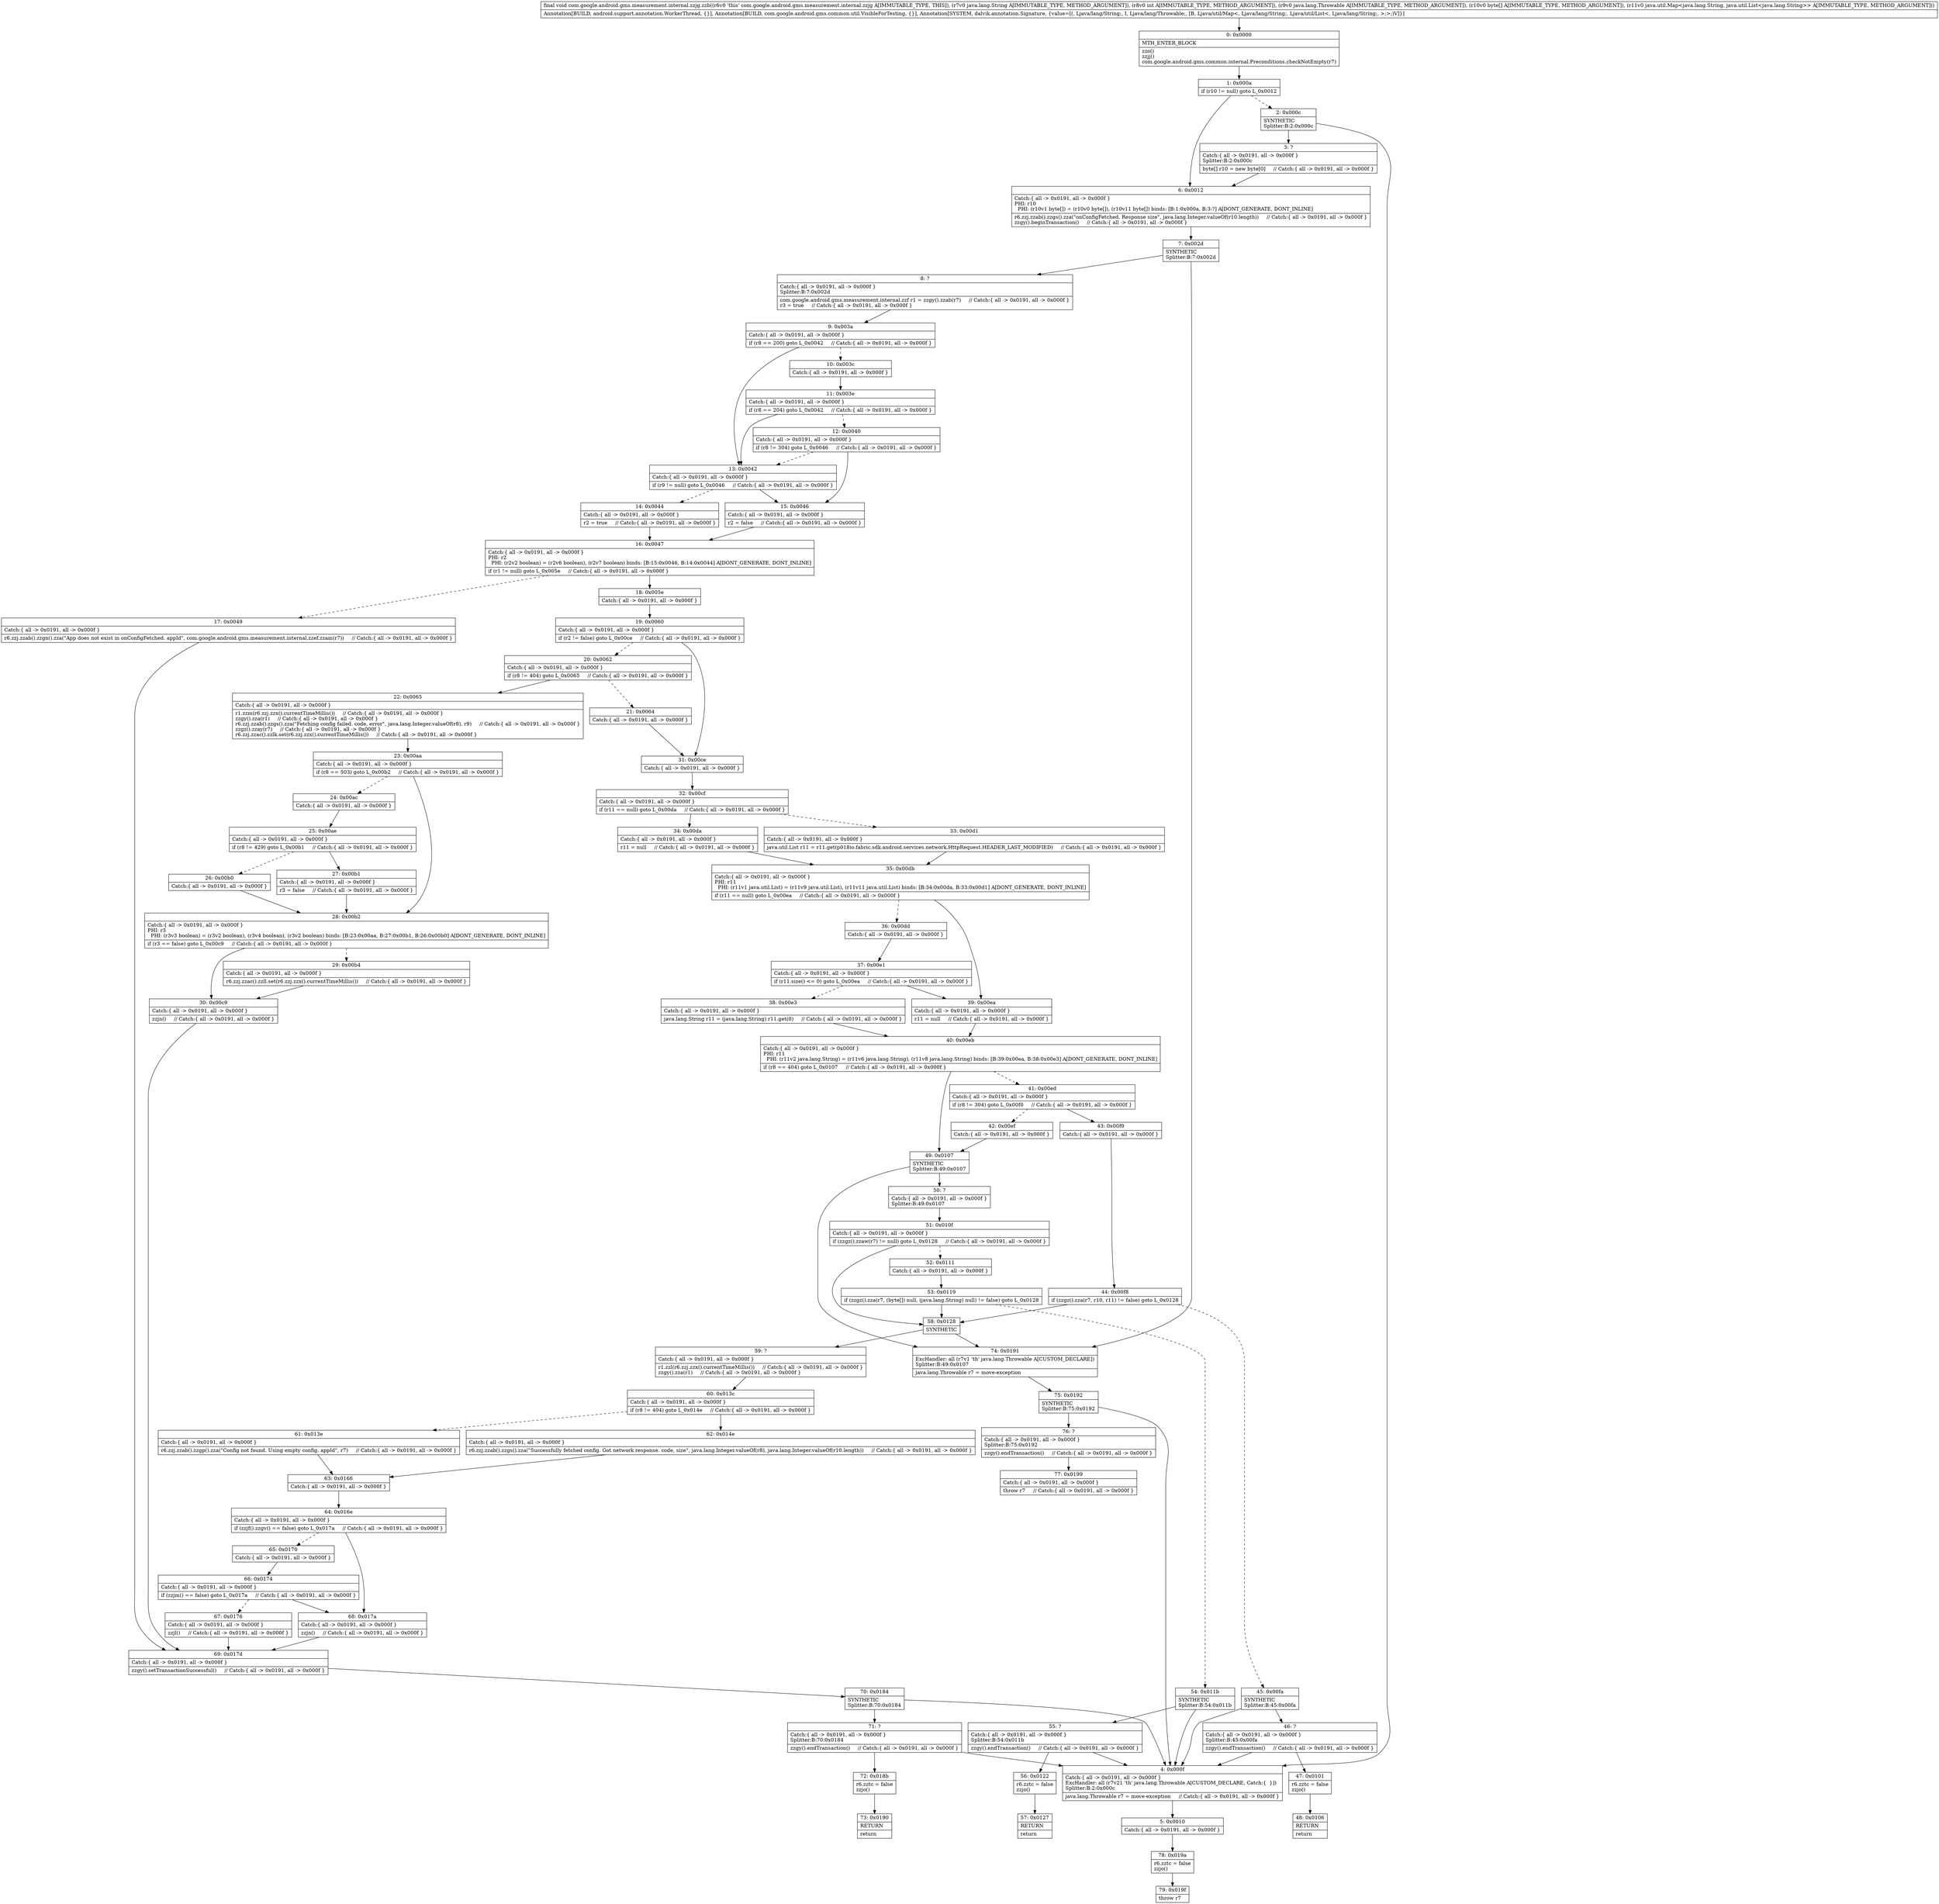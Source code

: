 digraph "CFG forcom.google.android.gms.measurement.internal.zzjg.zzb(Ljava\/lang\/String;ILjava\/lang\/Throwable;[BLjava\/util\/Map;)V" {
Node_0 [shape=record,label="{0\:\ 0x0000|MTH_ENTER_BLOCK\l|zzo()\lzzjj()\lcom.google.android.gms.common.internal.Preconditions.checkNotEmpty(r7)\l}"];
Node_1 [shape=record,label="{1\:\ 0x000a|if (r10 != null) goto L_0x0012\l}"];
Node_2 [shape=record,label="{2\:\ 0x000c|SYNTHETIC\lSplitter:B:2:0x000c\l}"];
Node_3 [shape=record,label="{3\:\ ?|Catch:\{ all \-\> 0x0191, all \-\> 0x000f \}\lSplitter:B:2:0x000c\l|byte[] r10 = new byte[0]     \/\/ Catch:\{ all \-\> 0x0191, all \-\> 0x000f \}\l}"];
Node_4 [shape=record,label="{4\:\ 0x000f|Catch:\{ all \-\> 0x0191, all \-\> 0x000f \}\lExcHandler: all (r7v21 'th' java.lang.Throwable A[CUSTOM_DECLARE, Catch:\{  \}])\lSplitter:B:2:0x000c\l|java.lang.Throwable r7 = move\-exception     \/\/ Catch:\{ all \-\> 0x0191, all \-\> 0x000f \}\l}"];
Node_5 [shape=record,label="{5\:\ 0x0010|Catch:\{ all \-\> 0x0191, all \-\> 0x000f \}\l}"];
Node_6 [shape=record,label="{6\:\ 0x0012|Catch:\{ all \-\> 0x0191, all \-\> 0x000f \}\lPHI: r10 \l  PHI: (r10v1 byte[]) = (r10v0 byte[]), (r10v11 byte[]) binds: [B:1:0x000a, B:3:?] A[DONT_GENERATE, DONT_INLINE]\l|r6.zzj.zzab().zzgs().zza(\"onConfigFetched. Response size\", java.lang.Integer.valueOf(r10.length))     \/\/ Catch:\{ all \-\> 0x0191, all \-\> 0x000f \}\lzzgy().beginTransaction()     \/\/ Catch:\{ all \-\> 0x0191, all \-\> 0x000f \}\l}"];
Node_7 [shape=record,label="{7\:\ 0x002d|SYNTHETIC\lSplitter:B:7:0x002d\l}"];
Node_8 [shape=record,label="{8\:\ ?|Catch:\{ all \-\> 0x0191, all \-\> 0x000f \}\lSplitter:B:7:0x002d\l|com.google.android.gms.measurement.internal.zzf r1 = zzgy().zzab(r7)     \/\/ Catch:\{ all \-\> 0x0191, all \-\> 0x000f \}\lr3 = true     \/\/ Catch:\{ all \-\> 0x0191, all \-\> 0x000f \}\l}"];
Node_9 [shape=record,label="{9\:\ 0x003a|Catch:\{ all \-\> 0x0191, all \-\> 0x000f \}\l|if (r8 == 200) goto L_0x0042     \/\/ Catch:\{ all \-\> 0x0191, all \-\> 0x000f \}\l}"];
Node_10 [shape=record,label="{10\:\ 0x003c|Catch:\{ all \-\> 0x0191, all \-\> 0x000f \}\l}"];
Node_11 [shape=record,label="{11\:\ 0x003e|Catch:\{ all \-\> 0x0191, all \-\> 0x000f \}\l|if (r8 == 204) goto L_0x0042     \/\/ Catch:\{ all \-\> 0x0191, all \-\> 0x000f \}\l}"];
Node_12 [shape=record,label="{12\:\ 0x0040|Catch:\{ all \-\> 0x0191, all \-\> 0x000f \}\l|if (r8 != 304) goto L_0x0046     \/\/ Catch:\{ all \-\> 0x0191, all \-\> 0x000f \}\l}"];
Node_13 [shape=record,label="{13\:\ 0x0042|Catch:\{ all \-\> 0x0191, all \-\> 0x000f \}\l|if (r9 != null) goto L_0x0046     \/\/ Catch:\{ all \-\> 0x0191, all \-\> 0x000f \}\l}"];
Node_14 [shape=record,label="{14\:\ 0x0044|Catch:\{ all \-\> 0x0191, all \-\> 0x000f \}\l|r2 = true     \/\/ Catch:\{ all \-\> 0x0191, all \-\> 0x000f \}\l}"];
Node_15 [shape=record,label="{15\:\ 0x0046|Catch:\{ all \-\> 0x0191, all \-\> 0x000f \}\l|r2 = false     \/\/ Catch:\{ all \-\> 0x0191, all \-\> 0x000f \}\l}"];
Node_16 [shape=record,label="{16\:\ 0x0047|Catch:\{ all \-\> 0x0191, all \-\> 0x000f \}\lPHI: r2 \l  PHI: (r2v2 boolean) = (r2v6 boolean), (r2v7 boolean) binds: [B:15:0x0046, B:14:0x0044] A[DONT_GENERATE, DONT_INLINE]\l|if (r1 != null) goto L_0x005e     \/\/ Catch:\{ all \-\> 0x0191, all \-\> 0x000f \}\l}"];
Node_17 [shape=record,label="{17\:\ 0x0049|Catch:\{ all \-\> 0x0191, all \-\> 0x000f \}\l|r6.zzj.zzab().zzgn().zza(\"App does not exist in onConfigFetched. appId\", com.google.android.gms.measurement.internal.zzef.zzam(r7))     \/\/ Catch:\{ all \-\> 0x0191, all \-\> 0x000f \}\l}"];
Node_18 [shape=record,label="{18\:\ 0x005e|Catch:\{ all \-\> 0x0191, all \-\> 0x000f \}\l}"];
Node_19 [shape=record,label="{19\:\ 0x0060|Catch:\{ all \-\> 0x0191, all \-\> 0x000f \}\l|if (r2 != false) goto L_0x00ce     \/\/ Catch:\{ all \-\> 0x0191, all \-\> 0x000f \}\l}"];
Node_20 [shape=record,label="{20\:\ 0x0062|Catch:\{ all \-\> 0x0191, all \-\> 0x000f \}\l|if (r8 != 404) goto L_0x0065     \/\/ Catch:\{ all \-\> 0x0191, all \-\> 0x000f \}\l}"];
Node_21 [shape=record,label="{21\:\ 0x0064|Catch:\{ all \-\> 0x0191, all \-\> 0x000f \}\l}"];
Node_22 [shape=record,label="{22\:\ 0x0065|Catch:\{ all \-\> 0x0191, all \-\> 0x000f \}\l|r1.zzm(r6.zzj.zzx().currentTimeMillis())     \/\/ Catch:\{ all \-\> 0x0191, all \-\> 0x000f \}\lzzgy().zza(r1)     \/\/ Catch:\{ all \-\> 0x0191, all \-\> 0x000f \}\lr6.zzj.zzab().zzgs().zza(\"Fetching config failed. code, error\", java.lang.Integer.valueOf(r8), r9)     \/\/ Catch:\{ all \-\> 0x0191, all \-\> 0x000f \}\lzzgz().zzay(r7)     \/\/ Catch:\{ all \-\> 0x0191, all \-\> 0x000f \}\lr6.zzj.zzac().zzlk.set(r6.zzj.zzx().currentTimeMillis())     \/\/ Catch:\{ all \-\> 0x0191, all \-\> 0x000f \}\l}"];
Node_23 [shape=record,label="{23\:\ 0x00aa|Catch:\{ all \-\> 0x0191, all \-\> 0x000f \}\l|if (r8 == 503) goto L_0x00b2     \/\/ Catch:\{ all \-\> 0x0191, all \-\> 0x000f \}\l}"];
Node_24 [shape=record,label="{24\:\ 0x00ac|Catch:\{ all \-\> 0x0191, all \-\> 0x000f \}\l}"];
Node_25 [shape=record,label="{25\:\ 0x00ae|Catch:\{ all \-\> 0x0191, all \-\> 0x000f \}\l|if (r8 != 429) goto L_0x00b1     \/\/ Catch:\{ all \-\> 0x0191, all \-\> 0x000f \}\l}"];
Node_26 [shape=record,label="{26\:\ 0x00b0|Catch:\{ all \-\> 0x0191, all \-\> 0x000f \}\l}"];
Node_27 [shape=record,label="{27\:\ 0x00b1|Catch:\{ all \-\> 0x0191, all \-\> 0x000f \}\l|r3 = false     \/\/ Catch:\{ all \-\> 0x0191, all \-\> 0x000f \}\l}"];
Node_28 [shape=record,label="{28\:\ 0x00b2|Catch:\{ all \-\> 0x0191, all \-\> 0x000f \}\lPHI: r3 \l  PHI: (r3v3 boolean) = (r3v2 boolean), (r3v4 boolean), (r3v2 boolean) binds: [B:23:0x00aa, B:27:0x00b1, B:26:0x00b0] A[DONT_GENERATE, DONT_INLINE]\l|if (r3 == false) goto L_0x00c9     \/\/ Catch:\{ all \-\> 0x0191, all \-\> 0x000f \}\l}"];
Node_29 [shape=record,label="{29\:\ 0x00b4|Catch:\{ all \-\> 0x0191, all \-\> 0x000f \}\l|r6.zzj.zzac().zzll.set(r6.zzj.zzx().currentTimeMillis())     \/\/ Catch:\{ all \-\> 0x0191, all \-\> 0x000f \}\l}"];
Node_30 [shape=record,label="{30\:\ 0x00c9|Catch:\{ all \-\> 0x0191, all \-\> 0x000f \}\l|zzjn()     \/\/ Catch:\{ all \-\> 0x0191, all \-\> 0x000f \}\l}"];
Node_31 [shape=record,label="{31\:\ 0x00ce|Catch:\{ all \-\> 0x0191, all \-\> 0x000f \}\l}"];
Node_32 [shape=record,label="{32\:\ 0x00cf|Catch:\{ all \-\> 0x0191, all \-\> 0x000f \}\l|if (r11 == null) goto L_0x00da     \/\/ Catch:\{ all \-\> 0x0191, all \-\> 0x000f \}\l}"];
Node_33 [shape=record,label="{33\:\ 0x00d1|Catch:\{ all \-\> 0x0191, all \-\> 0x000f \}\l|java.util.List r11 = r11.get(p018io.fabric.sdk.android.services.network.HttpRequest.HEADER_LAST_MODIFIED)     \/\/ Catch:\{ all \-\> 0x0191, all \-\> 0x000f \}\l}"];
Node_34 [shape=record,label="{34\:\ 0x00da|Catch:\{ all \-\> 0x0191, all \-\> 0x000f \}\l|r11 = null     \/\/ Catch:\{ all \-\> 0x0191, all \-\> 0x000f \}\l}"];
Node_35 [shape=record,label="{35\:\ 0x00db|Catch:\{ all \-\> 0x0191, all \-\> 0x000f \}\lPHI: r11 \l  PHI: (r11v1 java.util.List) = (r11v9 java.util.List), (r11v11 java.util.List) binds: [B:34:0x00da, B:33:0x00d1] A[DONT_GENERATE, DONT_INLINE]\l|if (r11 == null) goto L_0x00ea     \/\/ Catch:\{ all \-\> 0x0191, all \-\> 0x000f \}\l}"];
Node_36 [shape=record,label="{36\:\ 0x00dd|Catch:\{ all \-\> 0x0191, all \-\> 0x000f \}\l}"];
Node_37 [shape=record,label="{37\:\ 0x00e1|Catch:\{ all \-\> 0x0191, all \-\> 0x000f \}\l|if (r11.size() \<= 0) goto L_0x00ea     \/\/ Catch:\{ all \-\> 0x0191, all \-\> 0x000f \}\l}"];
Node_38 [shape=record,label="{38\:\ 0x00e3|Catch:\{ all \-\> 0x0191, all \-\> 0x000f \}\l|java.lang.String r11 = (java.lang.String) r11.get(0)     \/\/ Catch:\{ all \-\> 0x0191, all \-\> 0x000f \}\l}"];
Node_39 [shape=record,label="{39\:\ 0x00ea|Catch:\{ all \-\> 0x0191, all \-\> 0x000f \}\l|r11 = null     \/\/ Catch:\{ all \-\> 0x0191, all \-\> 0x000f \}\l}"];
Node_40 [shape=record,label="{40\:\ 0x00eb|Catch:\{ all \-\> 0x0191, all \-\> 0x000f \}\lPHI: r11 \l  PHI: (r11v2 java.lang.String) = (r11v6 java.lang.String), (r11v8 java.lang.String) binds: [B:39:0x00ea, B:38:0x00e3] A[DONT_GENERATE, DONT_INLINE]\l|if (r8 == 404) goto L_0x0107     \/\/ Catch:\{ all \-\> 0x0191, all \-\> 0x000f \}\l}"];
Node_41 [shape=record,label="{41\:\ 0x00ed|Catch:\{ all \-\> 0x0191, all \-\> 0x000f \}\l|if (r8 != 304) goto L_0x00f0     \/\/ Catch:\{ all \-\> 0x0191, all \-\> 0x000f \}\l}"];
Node_42 [shape=record,label="{42\:\ 0x00ef|Catch:\{ all \-\> 0x0191, all \-\> 0x000f \}\l}"];
Node_43 [shape=record,label="{43\:\ 0x00f0|Catch:\{ all \-\> 0x0191, all \-\> 0x000f \}\l}"];
Node_44 [shape=record,label="{44\:\ 0x00f8|if (zzgz().zza(r7, r10, r11) != false) goto L_0x0128\l}"];
Node_45 [shape=record,label="{45\:\ 0x00fa|SYNTHETIC\lSplitter:B:45:0x00fa\l}"];
Node_46 [shape=record,label="{46\:\ ?|Catch:\{ all \-\> 0x0191, all \-\> 0x000f \}\lSplitter:B:45:0x00fa\l|zzgy().endTransaction()     \/\/ Catch:\{ all \-\> 0x0191, all \-\> 0x000f \}\l}"];
Node_47 [shape=record,label="{47\:\ 0x0101|r6.zztc = false\lzzjo()\l}"];
Node_48 [shape=record,label="{48\:\ 0x0106|RETURN\l|return\l}"];
Node_49 [shape=record,label="{49\:\ 0x0107|SYNTHETIC\lSplitter:B:49:0x0107\l}"];
Node_50 [shape=record,label="{50\:\ ?|Catch:\{ all \-\> 0x0191, all \-\> 0x000f \}\lSplitter:B:49:0x0107\l}"];
Node_51 [shape=record,label="{51\:\ 0x010f|Catch:\{ all \-\> 0x0191, all \-\> 0x000f \}\l|if (zzgz().zzaw(r7) != null) goto L_0x0128     \/\/ Catch:\{ all \-\> 0x0191, all \-\> 0x000f \}\l}"];
Node_52 [shape=record,label="{52\:\ 0x0111|Catch:\{ all \-\> 0x0191, all \-\> 0x000f \}\l}"];
Node_53 [shape=record,label="{53\:\ 0x0119|if (zzgz().zza(r7, (byte[]) null, (java.lang.String) null) != false) goto L_0x0128\l}"];
Node_54 [shape=record,label="{54\:\ 0x011b|SYNTHETIC\lSplitter:B:54:0x011b\l}"];
Node_55 [shape=record,label="{55\:\ ?|Catch:\{ all \-\> 0x0191, all \-\> 0x000f \}\lSplitter:B:54:0x011b\l|zzgy().endTransaction()     \/\/ Catch:\{ all \-\> 0x0191, all \-\> 0x000f \}\l}"];
Node_56 [shape=record,label="{56\:\ 0x0122|r6.zztc = false\lzzjo()\l}"];
Node_57 [shape=record,label="{57\:\ 0x0127|RETURN\l|return\l}"];
Node_58 [shape=record,label="{58\:\ 0x0128|SYNTHETIC\l}"];
Node_59 [shape=record,label="{59\:\ ?|Catch:\{ all \-\> 0x0191, all \-\> 0x000f \}\l|r1.zzl(r6.zzj.zzx().currentTimeMillis())     \/\/ Catch:\{ all \-\> 0x0191, all \-\> 0x000f \}\lzzgy().zza(r1)     \/\/ Catch:\{ all \-\> 0x0191, all \-\> 0x000f \}\l}"];
Node_60 [shape=record,label="{60\:\ 0x013c|Catch:\{ all \-\> 0x0191, all \-\> 0x000f \}\l|if (r8 != 404) goto L_0x014e     \/\/ Catch:\{ all \-\> 0x0191, all \-\> 0x000f \}\l}"];
Node_61 [shape=record,label="{61\:\ 0x013e|Catch:\{ all \-\> 0x0191, all \-\> 0x000f \}\l|r6.zzj.zzab().zzgp().zza(\"Config not found. Using empty config. appId\", r7)     \/\/ Catch:\{ all \-\> 0x0191, all \-\> 0x000f \}\l}"];
Node_62 [shape=record,label="{62\:\ 0x014e|Catch:\{ all \-\> 0x0191, all \-\> 0x000f \}\l|r6.zzj.zzab().zzgs().zza(\"Successfully fetched config. Got network response. code, size\", java.lang.Integer.valueOf(r8), java.lang.Integer.valueOf(r10.length))     \/\/ Catch:\{ all \-\> 0x0191, all \-\> 0x000f \}\l}"];
Node_63 [shape=record,label="{63\:\ 0x0166|Catch:\{ all \-\> 0x0191, all \-\> 0x000f \}\l}"];
Node_64 [shape=record,label="{64\:\ 0x016e|Catch:\{ all \-\> 0x0191, all \-\> 0x000f \}\l|if (zzjf().zzgv() == false) goto L_0x017a     \/\/ Catch:\{ all \-\> 0x0191, all \-\> 0x000f \}\l}"];
Node_65 [shape=record,label="{65\:\ 0x0170|Catch:\{ all \-\> 0x0191, all \-\> 0x000f \}\l}"];
Node_66 [shape=record,label="{66\:\ 0x0174|Catch:\{ all \-\> 0x0191, all \-\> 0x000f \}\l|if (zzjm() == false) goto L_0x017a     \/\/ Catch:\{ all \-\> 0x0191, all \-\> 0x000f \}\l}"];
Node_67 [shape=record,label="{67\:\ 0x0176|Catch:\{ all \-\> 0x0191, all \-\> 0x000f \}\l|zzjl()     \/\/ Catch:\{ all \-\> 0x0191, all \-\> 0x000f \}\l}"];
Node_68 [shape=record,label="{68\:\ 0x017a|Catch:\{ all \-\> 0x0191, all \-\> 0x000f \}\l|zzjn()     \/\/ Catch:\{ all \-\> 0x0191, all \-\> 0x000f \}\l}"];
Node_69 [shape=record,label="{69\:\ 0x017d|Catch:\{ all \-\> 0x0191, all \-\> 0x000f \}\l|zzgy().setTransactionSuccessful()     \/\/ Catch:\{ all \-\> 0x0191, all \-\> 0x000f \}\l}"];
Node_70 [shape=record,label="{70\:\ 0x0184|SYNTHETIC\lSplitter:B:70:0x0184\l}"];
Node_71 [shape=record,label="{71\:\ ?|Catch:\{ all \-\> 0x0191, all \-\> 0x000f \}\lSplitter:B:70:0x0184\l|zzgy().endTransaction()     \/\/ Catch:\{ all \-\> 0x0191, all \-\> 0x000f \}\l}"];
Node_72 [shape=record,label="{72\:\ 0x018b|r6.zztc = false\lzzjo()\l}"];
Node_73 [shape=record,label="{73\:\ 0x0190|RETURN\l|return\l}"];
Node_74 [shape=record,label="{74\:\ 0x0191|ExcHandler: all (r7v1 'th' java.lang.Throwable A[CUSTOM_DECLARE])\lSplitter:B:49:0x0107\l|java.lang.Throwable r7 = move\-exception\l}"];
Node_75 [shape=record,label="{75\:\ 0x0192|SYNTHETIC\lSplitter:B:75:0x0192\l}"];
Node_76 [shape=record,label="{76\:\ ?|Catch:\{ all \-\> 0x0191, all \-\> 0x000f \}\lSplitter:B:75:0x0192\l|zzgy().endTransaction()     \/\/ Catch:\{ all \-\> 0x0191, all \-\> 0x000f \}\l}"];
Node_77 [shape=record,label="{77\:\ 0x0199|Catch:\{ all \-\> 0x0191, all \-\> 0x000f \}\l|throw r7     \/\/ Catch:\{ all \-\> 0x0191, all \-\> 0x000f \}\l}"];
Node_78 [shape=record,label="{78\:\ 0x019a|r6.zztc = false\lzzjo()\l}"];
Node_79 [shape=record,label="{79\:\ 0x019f|throw r7\l}"];
MethodNode[shape=record,label="{final void com.google.android.gms.measurement.internal.zzjg.zzb((r6v0 'this' com.google.android.gms.measurement.internal.zzjg A[IMMUTABLE_TYPE, THIS]), (r7v0 java.lang.String A[IMMUTABLE_TYPE, METHOD_ARGUMENT]), (r8v0 int A[IMMUTABLE_TYPE, METHOD_ARGUMENT]), (r9v0 java.lang.Throwable A[IMMUTABLE_TYPE, METHOD_ARGUMENT]), (r10v0 byte[] A[IMMUTABLE_TYPE, METHOD_ARGUMENT]), (r11v0 java.util.Map\<java.lang.String, java.util.List\<java.lang.String\>\> A[IMMUTABLE_TYPE, METHOD_ARGUMENT]))  | Annotation[BUILD, android.support.annotation.WorkerThread, \{\}], Annotation[BUILD, com.google.android.gms.common.util.VisibleForTesting, \{\}], Annotation[SYSTEM, dalvik.annotation.Signature, \{value=[(, Ljava\/lang\/String;, I, Ljava\/lang\/Throwable;, [B, Ljava\/util\/Map\<, Ljava\/lang\/String;, Ljava\/util\/List\<, Ljava\/lang\/String;, \>;\>;)V]\}]\l}"];
MethodNode -> Node_0;
Node_0 -> Node_1;
Node_1 -> Node_2[style=dashed];
Node_1 -> Node_6;
Node_2 -> Node_3;
Node_2 -> Node_4;
Node_3 -> Node_6;
Node_4 -> Node_5;
Node_5 -> Node_78;
Node_6 -> Node_7;
Node_7 -> Node_8;
Node_7 -> Node_74;
Node_8 -> Node_9;
Node_9 -> Node_10[style=dashed];
Node_9 -> Node_13;
Node_10 -> Node_11;
Node_11 -> Node_12[style=dashed];
Node_11 -> Node_13;
Node_12 -> Node_13[style=dashed];
Node_12 -> Node_15;
Node_13 -> Node_14[style=dashed];
Node_13 -> Node_15;
Node_14 -> Node_16;
Node_15 -> Node_16;
Node_16 -> Node_17[style=dashed];
Node_16 -> Node_18;
Node_17 -> Node_69;
Node_18 -> Node_19;
Node_19 -> Node_20[style=dashed];
Node_19 -> Node_31;
Node_20 -> Node_21[style=dashed];
Node_20 -> Node_22;
Node_21 -> Node_31;
Node_22 -> Node_23;
Node_23 -> Node_24[style=dashed];
Node_23 -> Node_28;
Node_24 -> Node_25;
Node_25 -> Node_26[style=dashed];
Node_25 -> Node_27;
Node_26 -> Node_28;
Node_27 -> Node_28;
Node_28 -> Node_29[style=dashed];
Node_28 -> Node_30;
Node_29 -> Node_30;
Node_30 -> Node_69;
Node_31 -> Node_32;
Node_32 -> Node_33[style=dashed];
Node_32 -> Node_34;
Node_33 -> Node_35;
Node_34 -> Node_35;
Node_35 -> Node_36[style=dashed];
Node_35 -> Node_39;
Node_36 -> Node_37;
Node_37 -> Node_38[style=dashed];
Node_37 -> Node_39;
Node_38 -> Node_40;
Node_39 -> Node_40;
Node_40 -> Node_41[style=dashed];
Node_40 -> Node_49;
Node_41 -> Node_42[style=dashed];
Node_41 -> Node_43;
Node_42 -> Node_49;
Node_43 -> Node_44;
Node_44 -> Node_45[style=dashed];
Node_44 -> Node_58;
Node_45 -> Node_46;
Node_45 -> Node_4;
Node_46 -> Node_47;
Node_46 -> Node_4;
Node_47 -> Node_48;
Node_49 -> Node_50;
Node_49 -> Node_74;
Node_50 -> Node_51;
Node_51 -> Node_52[style=dashed];
Node_51 -> Node_58;
Node_52 -> Node_53;
Node_53 -> Node_54[style=dashed];
Node_53 -> Node_58;
Node_54 -> Node_55;
Node_54 -> Node_4;
Node_55 -> Node_56;
Node_55 -> Node_4;
Node_56 -> Node_57;
Node_58 -> Node_59;
Node_58 -> Node_74;
Node_59 -> Node_60;
Node_60 -> Node_61[style=dashed];
Node_60 -> Node_62;
Node_61 -> Node_63;
Node_62 -> Node_63;
Node_63 -> Node_64;
Node_64 -> Node_65[style=dashed];
Node_64 -> Node_68;
Node_65 -> Node_66;
Node_66 -> Node_67[style=dashed];
Node_66 -> Node_68;
Node_67 -> Node_69;
Node_68 -> Node_69;
Node_69 -> Node_70;
Node_70 -> Node_71;
Node_70 -> Node_4;
Node_71 -> Node_72;
Node_71 -> Node_4;
Node_72 -> Node_73;
Node_74 -> Node_75;
Node_75 -> Node_76;
Node_75 -> Node_4;
Node_76 -> Node_77;
Node_78 -> Node_79;
}

